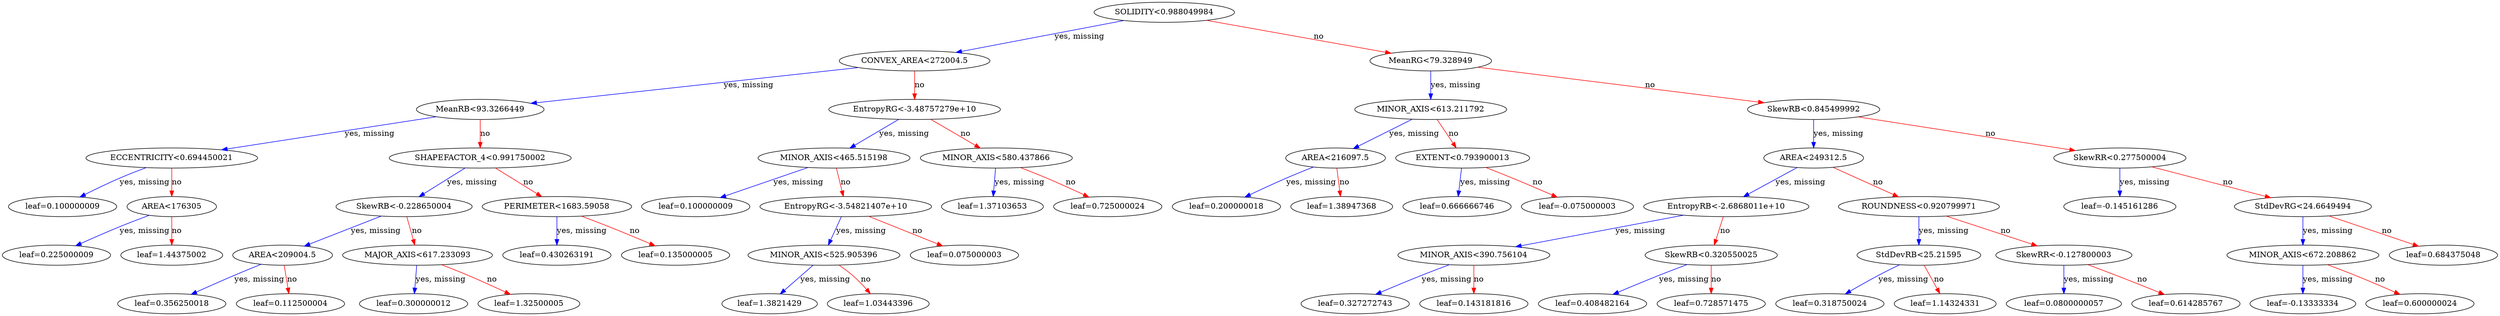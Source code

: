 digraph {
    graph [ rankdir=TB ]

    0 [ label="SOLIDITY<0.988049984" ]
    0 -> 1 [label="yes, missing" color="#0000FF"]
    0 -> 2 [label="no" color="#FF0000"]

    1 [ label="CONVEX_AREA<272004.5" ]
    1 -> 3 [label="yes, missing" color="#0000FF"]
    1 -> 4 [label="no" color="#FF0000"]

    3 [ label="MeanRB<93.3266449" ]
    3 -> 7 [label="yes, missing" color="#0000FF"]
    3 -> 8 [label="no" color="#FF0000"]

    7 [ label="ECCENTRICITY<0.694450021" ]
    7 -> 15 [label="yes, missing" color="#0000FF"]
    7 -> 16 [label="no" color="#FF0000"]

    15 [ label="leaf=0.100000009" ]

    16 [ label="AREA<176305" ]
    16 -> 31 [label="yes, missing" color="#0000FF"]
    16 -> 32 [label="no" color="#FF0000"]

    31 [ label="leaf=0.225000009" ]

    32 [ label="leaf=1.44375002" ]

    8 [ label="SHAPEFACTOR_4<0.991750002" ]
    8 -> 17 [label="yes, missing" color="#0000FF"]
    8 -> 18 [label="no" color="#FF0000"]

    17 [ label="SkewRB<-0.228650004" ]
    17 -> 33 [label="yes, missing" color="#0000FF"]
    17 -> 34 [label="no" color="#FF0000"]

    33 [ label="AREA<209004.5" ]
    33 -> 45 [label="yes, missing" color="#0000FF"]
    33 -> 46 [label="no" color="#FF0000"]

    45 [ label="leaf=0.356250018" ]

    46 [ label="leaf=0.112500004" ]

    34 [ label="MAJOR_AXIS<617.233093" ]
    34 -> 47 [label="yes, missing" color="#0000FF"]
    34 -> 48 [label="no" color="#FF0000"]

    47 [ label="leaf=0.300000012" ]

    48 [ label="leaf=1.32500005" ]

    18 [ label="PERIMETER<1683.59058" ]
    18 -> 35 [label="yes, missing" color="#0000FF"]
    18 -> 36 [label="no" color="#FF0000"]

    35 [ label="leaf=0.430263191" ]

    36 [ label="leaf=0.135000005" ]

    4 [ label="EntropyRG<-3.48757279e+10" ]
    4 -> 9 [label="yes, missing" color="#0000FF"]
    4 -> 10 [label="no" color="#FF0000"]

    9 [ label="MINOR_AXIS<465.515198" ]
    9 -> 19 [label="yes, missing" color="#0000FF"]
    9 -> 20 [label="no" color="#FF0000"]

    19 [ label="leaf=0.100000009" ]

    20 [ label="EntropyRG<-3.54821407e+10" ]
    20 -> 37 [label="yes, missing" color="#0000FF"]
    20 -> 38 [label="no" color="#FF0000"]

    37 [ label="MINOR_AXIS<525.905396" ]
    37 -> 49 [label="yes, missing" color="#0000FF"]
    37 -> 50 [label="no" color="#FF0000"]

    49 [ label="leaf=1.3821429" ]

    50 [ label="leaf=1.03443396" ]

    38 [ label="leaf=0.075000003" ]

    10 [ label="MINOR_AXIS<580.437866" ]
    10 -> 21 [label="yes, missing" color="#0000FF"]
    10 -> 22 [label="no" color="#FF0000"]

    21 [ label="leaf=1.37103653" ]

    22 [ label="leaf=0.725000024" ]

    2 [ label="MeanRG<79.328949" ]
    2 -> 5 [label="yes, missing" color="#0000FF"]
    2 -> 6 [label="no" color="#FF0000"]

    5 [ label="MINOR_AXIS<613.211792" ]
    5 -> 11 [label="yes, missing" color="#0000FF"]
    5 -> 12 [label="no" color="#FF0000"]

    11 [ label="AREA<216097.5" ]
    11 -> 23 [label="yes, missing" color="#0000FF"]
    11 -> 24 [label="no" color="#FF0000"]

    23 [ label="leaf=0.200000018" ]

    24 [ label="leaf=1.38947368" ]

    12 [ label="EXTENT<0.793900013" ]
    12 -> 25 [label="yes, missing" color="#0000FF"]
    12 -> 26 [label="no" color="#FF0000"]

    25 [ label="leaf=0.666666746" ]

    26 [ label="leaf=-0.075000003" ]

    6 [ label="SkewRB<0.845499992" ]
    6 -> 13 [label="yes, missing" color="#0000FF"]
    6 -> 14 [label="no" color="#FF0000"]

    13 [ label="AREA<249312.5" ]
    13 -> 27 [label="yes, missing" color="#0000FF"]
    13 -> 28 [label="no" color="#FF0000"]

    27 [ label="EntropyRB<-2.6868011e+10" ]
    27 -> 39 [label="yes, missing" color="#0000FF"]
    27 -> 40 [label="no" color="#FF0000"]

    39 [ label="MINOR_AXIS<390.756104" ]
    39 -> 51 [label="yes, missing" color="#0000FF"]
    39 -> 52 [label="no" color="#FF0000"]

    51 [ label="leaf=0.327272743" ]

    52 [ label="leaf=0.143181816" ]

    40 [ label="SkewRB<0.320550025" ]
    40 -> 53 [label="yes, missing" color="#0000FF"]
    40 -> 54 [label="no" color="#FF0000"]

    53 [ label="leaf=0.408482164" ]

    54 [ label="leaf=0.728571475" ]

    28 [ label="ROUNDNESS<0.920799971" ]
    28 -> 41 [label="yes, missing" color="#0000FF"]
    28 -> 42 [label="no" color="#FF0000"]

    41 [ label="StdDevRB<25.21595" ]
    41 -> 55 [label="yes, missing" color="#0000FF"]
    41 -> 56 [label="no" color="#FF0000"]

    55 [ label="leaf=0.318750024" ]

    56 [ label="leaf=1.14324331" ]

    42 [ label="SkewRR<-0.127800003" ]
    42 -> 57 [label="yes, missing" color="#0000FF"]
    42 -> 58 [label="no" color="#FF0000"]

    57 [ label="leaf=0.0800000057" ]

    58 [ label="leaf=0.614285767" ]

    14 [ label="SkewRR<0.277500004" ]
    14 -> 29 [label="yes, missing" color="#0000FF"]
    14 -> 30 [label="no" color="#FF0000"]

    29 [ label="leaf=-0.145161286" ]

    30 [ label="StdDevRG<24.6649494" ]
    30 -> 43 [label="yes, missing" color="#0000FF"]
    30 -> 44 [label="no" color="#FF0000"]

    43 [ label="MINOR_AXIS<672.208862" ]
    43 -> 59 [label="yes, missing" color="#0000FF"]
    43 -> 60 [label="no" color="#FF0000"]

    59 [ label="leaf=-0.13333334" ]

    60 [ label="leaf=0.600000024" ]

    44 [ label="leaf=0.684375048" ]
}
